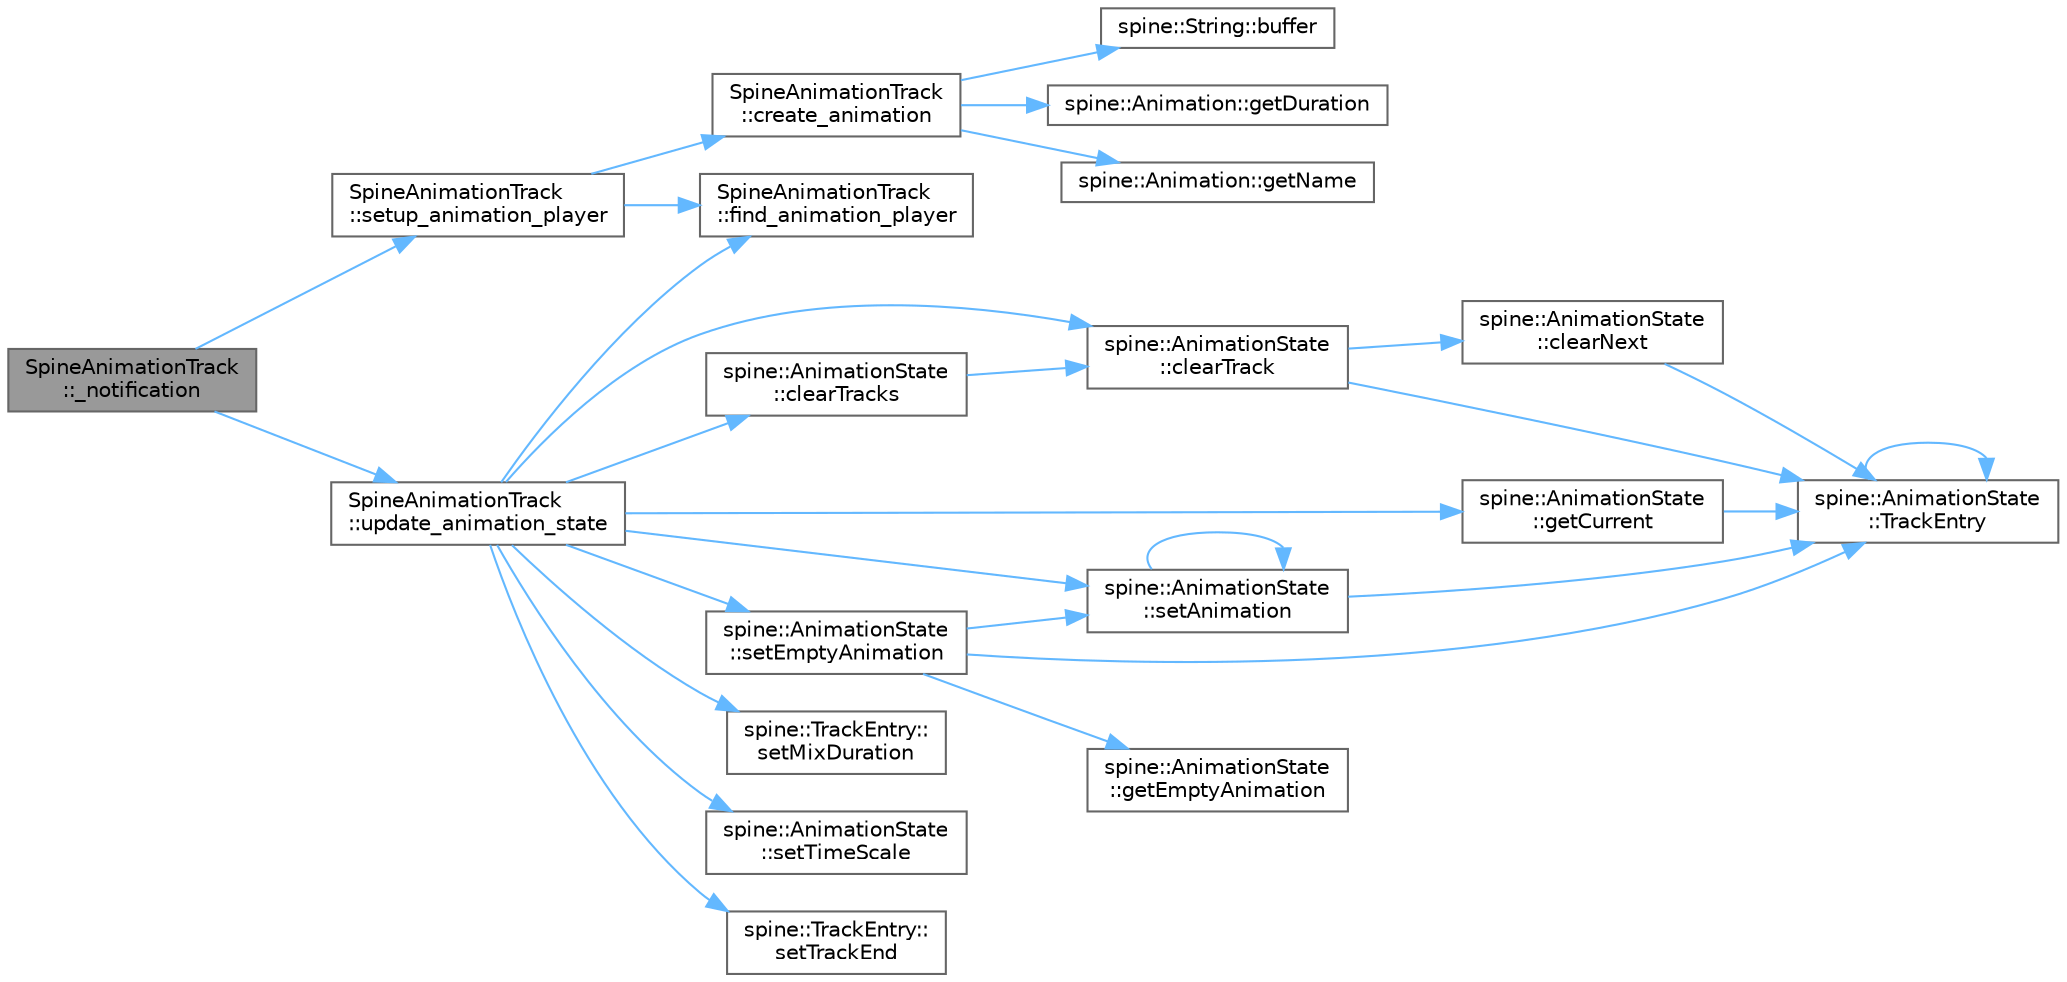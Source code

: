 digraph "SpineAnimationTrack::_notification"
{
 // LATEX_PDF_SIZE
  bgcolor="transparent";
  edge [fontname=Helvetica,fontsize=10,labelfontname=Helvetica,labelfontsize=10];
  node [fontname=Helvetica,fontsize=10,shape=box,height=0.2,width=0.4];
  rankdir="LR";
  Node1 [id="Node000001",label="SpineAnimationTrack\l::_notification",height=0.2,width=0.4,color="gray40", fillcolor="grey60", style="filled", fontcolor="black",tooltip=" "];
  Node1 -> Node2 [id="edge1_Node000001_Node000002",color="steelblue1",style="solid",tooltip=" "];
  Node2 [id="Node000002",label="SpineAnimationTrack\l::setup_animation_player",height=0.2,width=0.4,color="grey40", fillcolor="white", style="filled",URL="$class_spine_animation_track.html#a5902988067c2053a577b9786db75cabc",tooltip=" "];
  Node2 -> Node3 [id="edge2_Node000002_Node000003",color="steelblue1",style="solid",tooltip=" "];
  Node3 [id="Node000003",label="SpineAnimationTrack\l::create_animation",height=0.2,width=0.4,color="grey40", fillcolor="white", style="filled",URL="$class_spine_animation_track.html#a4d9a938311ddb92fa4886d8edc8589da",tooltip=" "];
  Node3 -> Node4 [id="edge3_Node000003_Node000004",color="steelblue1",style="solid",tooltip=" "];
  Node4 [id="Node000004",label="spine::String::buffer",height=0.2,width=0.4,color="grey40", fillcolor="white", style="filled",URL="$classspine_1_1_string.html#a7a6a5c45e2a732eb90cedf07434315b0",tooltip=" "];
  Node3 -> Node5 [id="edge4_Node000003_Node000005",color="steelblue1",style="solid",tooltip=" "];
  Node5 [id="Node000005",label="spine::Animation::getDuration",height=0.2,width=0.4,color="grey40", fillcolor="white", style="filled",URL="$classspine_1_1_animation.html#aa5c61dc5f0a942fbd829e050d7b1891a",tooltip=" "];
  Node3 -> Node6 [id="edge5_Node000003_Node000006",color="steelblue1",style="solid",tooltip=" "];
  Node6 [id="Node000006",label="spine::Animation::getName",height=0.2,width=0.4,color="grey40", fillcolor="white", style="filled",URL="$classspine_1_1_animation.html#a3244b221287eb8329a10901862040d3b",tooltip=" "];
  Node2 -> Node7 [id="edge6_Node000002_Node000007",color="steelblue1",style="solid",tooltip=" "];
  Node7 [id="Node000007",label="SpineAnimationTrack\l::find_animation_player",height=0.2,width=0.4,color="grey40", fillcolor="white", style="filled",URL="$class_spine_animation_track.html#a2f4eeb764f2325659f04066ced162f43",tooltip=" "];
  Node1 -> Node8 [id="edge7_Node000001_Node000008",color="steelblue1",style="solid",tooltip=" "];
  Node8 [id="Node000008",label="SpineAnimationTrack\l::update_animation_state",height=0.2,width=0.4,color="grey40", fillcolor="white", style="filled",URL="$class_spine_animation_track.html#a95c3e2546f25335deb7de76f51fbddd2",tooltip=" "];
  Node8 -> Node9 [id="edge8_Node000008_Node000009",color="steelblue1",style="solid",tooltip=" "];
  Node9 [id="Node000009",label="spine::AnimationState\l::clearTrack",height=0.2,width=0.4,color="grey40", fillcolor="white", style="filled",URL="$classspine_1_1_animation_state.html#a0313aa8b148fedce0de552ea5254ed86",tooltip=" "];
  Node9 -> Node10 [id="edge9_Node000009_Node000010",color="steelblue1",style="solid",tooltip=" "];
  Node10 [id="Node000010",label="spine::AnimationState\l::clearNext",height=0.2,width=0.4,color="grey40", fillcolor="white", style="filled",URL="$classspine_1_1_animation_state.html#a53612a900321d97eed034a582315a57f",tooltip="Removes the next entry and all entries after it for the specified entry. *‍/"];
  Node10 -> Node11 [id="edge10_Node000010_Node000011",color="steelblue1",style="solid",tooltip=" "];
  Node11 [id="Node000011",label="spine::AnimationState\l::TrackEntry",height=0.2,width=0.4,color="grey40", fillcolor="white", style="filled",URL="$classspine_1_1_animation_state.html#a3cda65ddcc55f453b76f3718db72cb23",tooltip=" "];
  Node11 -> Node11 [id="edge11_Node000011_Node000011",color="steelblue1",style="solid",tooltip=" "];
  Node9 -> Node11 [id="edge12_Node000009_Node000011",color="steelblue1",style="solid",tooltip=" "];
  Node8 -> Node12 [id="edge13_Node000008_Node000012",color="steelblue1",style="solid",tooltip=" "];
  Node12 [id="Node000012",label="spine::AnimationState\l::clearTracks",height=0.2,width=0.4,color="grey40", fillcolor="white", style="filled",URL="$classspine_1_1_animation_state.html#afcb1a86770eac7953a9eed25bb770003",tooltip=" "];
  Node12 -> Node9 [id="edge14_Node000012_Node000009",color="steelblue1",style="solid",tooltip=" "];
  Node8 -> Node7 [id="edge15_Node000008_Node000007",color="steelblue1",style="solid",tooltip=" "];
  Node8 -> Node13 [id="edge16_Node000008_Node000013",color="steelblue1",style="solid",tooltip=" "];
  Node13 [id="Node000013",label="spine::AnimationState\l::getCurrent",height=0.2,width=0.4,color="grey40", fillcolor="white", style="filled",URL="$classspine_1_1_animation_state.html#ae4b6c65ee78cac03ef52eb1b603ccbdf",tooltip=" "];
  Node13 -> Node11 [id="edge17_Node000013_Node000011",color="steelblue1",style="solid",tooltip=" "];
  Node8 -> Node14 [id="edge18_Node000008_Node000014",color="steelblue1",style="solid",tooltip=" "];
  Node14 [id="Node000014",label="spine::AnimationState\l::setAnimation",height=0.2,width=0.4,color="grey40", fillcolor="white", style="filled",URL="$classspine_1_1_animation_state.html#a7f98b5d9f391631d0dc26d7f4f09e0ec",tooltip="Sets an animation by name. setAnimation(int, Animation, bool)"];
  Node14 -> Node14 [id="edge19_Node000014_Node000014",color="steelblue1",style="solid",tooltip=" "];
  Node14 -> Node11 [id="edge20_Node000014_Node000011",color="steelblue1",style="solid",tooltip=" "];
  Node8 -> Node15 [id="edge21_Node000008_Node000015",color="steelblue1",style="solid",tooltip=" "];
  Node15 [id="Node000015",label="spine::AnimationState\l::setEmptyAnimation",height=0.2,width=0.4,color="grey40", fillcolor="white", style="filled",URL="$classspine_1_1_animation_state.html#af199286f3382390a4e590e7c28dfe7fa",tooltip="Sets an empty animation for a track, discarding any queued animations, and mixes to it over the speci..."];
  Node15 -> Node16 [id="edge22_Node000015_Node000016",color="steelblue1",style="solid",tooltip=" "];
  Node16 [id="Node000016",label="spine::AnimationState\l::getEmptyAnimation",height=0.2,width=0.4,color="grey40", fillcolor="white", style="filled",URL="$classspine_1_1_animation_state.html#a566db418cd41f9a69c12ce8623e5a911",tooltip=" "];
  Node15 -> Node14 [id="edge23_Node000015_Node000014",color="steelblue1",style="solid",tooltip=" "];
  Node15 -> Node11 [id="edge24_Node000015_Node000011",color="steelblue1",style="solid",tooltip=" "];
  Node8 -> Node17 [id="edge25_Node000008_Node000017",color="steelblue1",style="solid",tooltip=" "];
  Node17 [id="Node000017",label="spine::TrackEntry::\lsetMixDuration",height=0.2,width=0.4,color="grey40", fillcolor="white", style="filled",URL="$classspine_1_1_track_entry.html#a9d08b80d5ba66f6b5f8a6dc5d1f606dd",tooltip=" "];
  Node8 -> Node18 [id="edge26_Node000008_Node000018",color="steelblue1",style="solid",tooltip=" "];
  Node18 [id="Node000018",label="spine::AnimationState\l::setTimeScale",height=0.2,width=0.4,color="grey40", fillcolor="white", style="filled",URL="$classspine_1_1_animation_state.html#a01a221ac44d6c0bb451fef125e1c1bbe",tooltip=" "];
  Node8 -> Node19 [id="edge27_Node000008_Node000019",color="steelblue1",style="solid",tooltip=" "];
  Node19 [id="Node000019",label="spine::TrackEntry::\lsetTrackEnd",height=0.2,width=0.4,color="grey40", fillcolor="white", style="filled",URL="$classspine_1_1_track_entry.html#a93267423ac0be514b0aabd34387263df",tooltip=" "];
}
